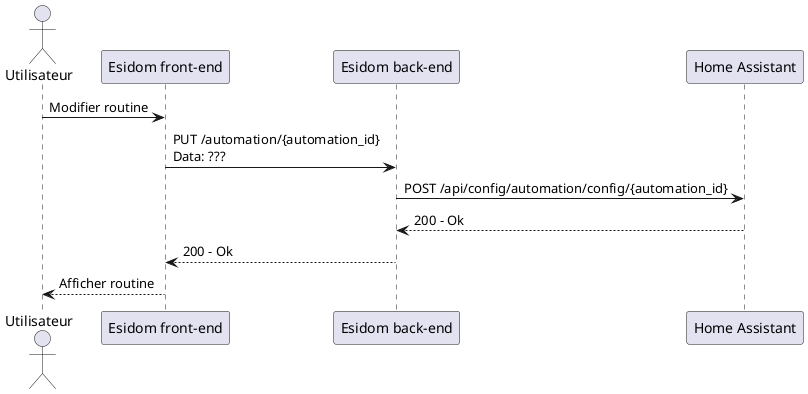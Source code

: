 @startuml modifier routine

actor "Utilisateur" as u
participant "Esidom front-end" as fe
participant "Esidom back-end" as m
participant "Home Assistant" as ha

u -> fe: Modifier routine
fe -> m: PUT /automation/{automation_id}\n\
Data: ???
m -> ha: POST /api/config/automation/config/{automation_id}
ha --> m: 200 - Ok
m --> fe: 200 - Ok
fe --> u: Afficher routine

@enduml
